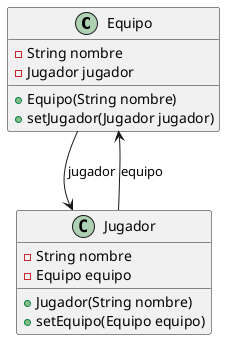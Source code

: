 @startuml
class Equipo {
  -String nombre
  -Jugador jugador
  +Equipo(String nombre)
  +setJugador(Jugador jugador)
}


class Jugador {
  -String nombre
  -Equipo equipo
  +Jugador(String nombre)
  +setEquipo(Equipo equipo)
}

Equipo --> Jugador : "jugador"
Jugador --> Equipo : "equipo"

@enduml